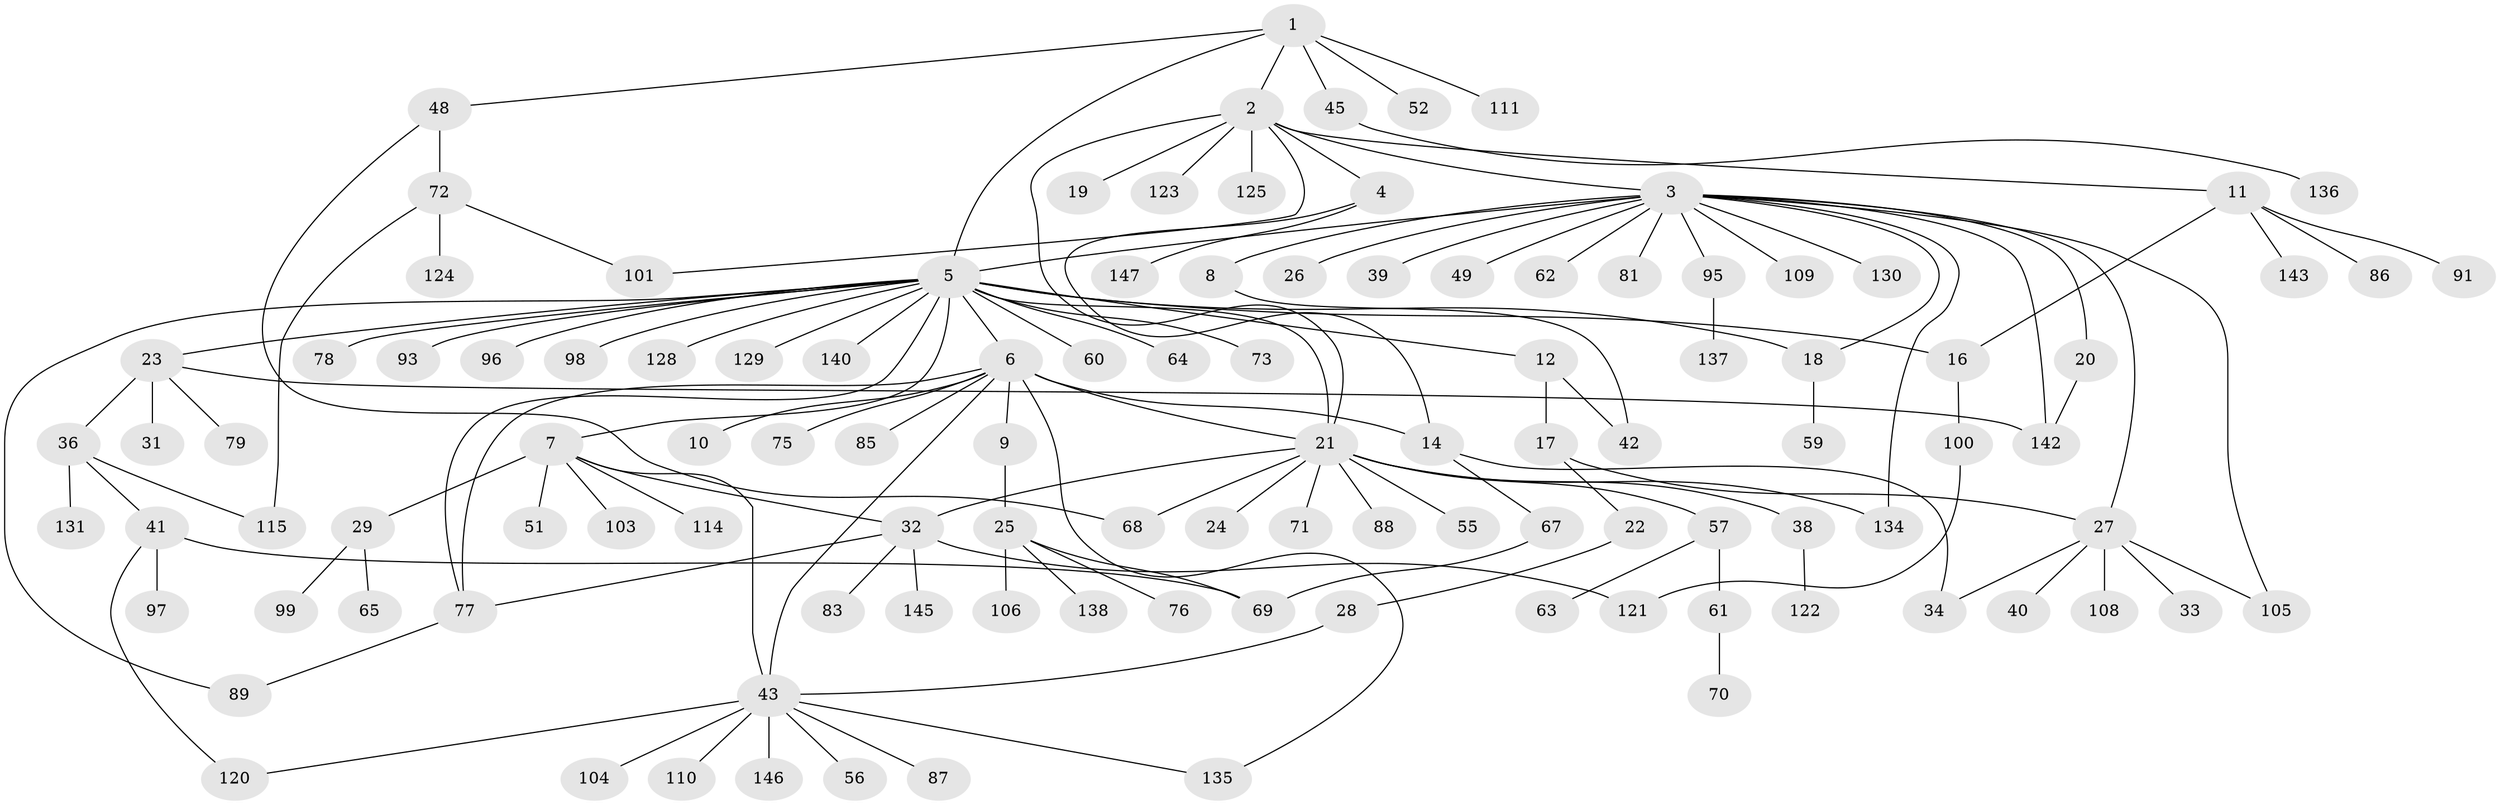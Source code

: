 // original degree distribution, {7: 0.013513513513513514, 10: 0.013513513513513514, 17: 0.006756756756756757, 4: 0.033783783783783786, 23: 0.006756756756756757, 11: 0.006756756756756757, 5: 0.060810810810810814, 3: 0.11486486486486487, 2: 0.16216216216216217, 1: 0.5608108108108109, 6: 0.013513513513513514, 8: 0.006756756756756757}
// Generated by graph-tools (version 1.1) at 2025/11/02/27/25 16:11:09]
// undirected, 112 vertices, 138 edges
graph export_dot {
graph [start="1"]
  node [color=gray90,style=filled];
  1 [super="+37"];
  2 [super="+50"];
  3 [super="+35"];
  4 [super="+113"];
  5 [super="+47"];
  6 [super="+13"];
  7 [super="+15"];
  8;
  9;
  10;
  11 [super="+80"];
  12;
  14 [super="+126"];
  16 [super="+53"];
  17;
  18;
  19;
  20 [super="+119"];
  21 [super="+66"];
  22;
  23 [super="+74"];
  24;
  25 [super="+90"];
  26;
  27 [super="+92"];
  28 [super="+46"];
  29 [super="+30"];
  31;
  32 [super="+82"];
  33;
  34;
  36 [super="+58"];
  38;
  39;
  40;
  41 [super="+54"];
  42;
  43 [super="+44"];
  45 [super="+116"];
  48 [super="+117"];
  49;
  51;
  52;
  55;
  56;
  57;
  59;
  60 [super="+141"];
  61;
  62;
  63;
  64;
  65;
  67;
  68 [super="+133"];
  69 [super="+84"];
  70;
  71;
  72 [super="+102"];
  73;
  75 [super="+132"];
  76;
  77 [super="+94"];
  78;
  79;
  81;
  83;
  85;
  86;
  87;
  88;
  89 [super="+107"];
  91;
  93;
  95;
  96;
  97;
  98;
  99;
  100;
  101 [super="+112"];
  103 [super="+118"];
  104;
  105;
  106;
  108;
  109;
  110;
  111;
  114;
  115 [super="+127"];
  120 [super="+148"];
  121 [super="+139"];
  122;
  123;
  124;
  125;
  128;
  129;
  130;
  131;
  134 [super="+144"];
  135;
  136;
  137;
  138;
  140;
  142;
  143;
  145;
  146;
  147;
  1 -- 2;
  1 -- 5;
  1 -- 45;
  1 -- 48;
  1 -- 52;
  1 -- 111;
  2 -- 3;
  2 -- 4;
  2 -- 11;
  2 -- 19;
  2 -- 21;
  2 -- 101;
  2 -- 123;
  2 -- 125;
  3 -- 5;
  3 -- 8 [weight=2];
  3 -- 18;
  3 -- 20;
  3 -- 26;
  3 -- 27;
  3 -- 39;
  3 -- 49;
  3 -- 62;
  3 -- 95;
  3 -- 105;
  3 -- 109;
  3 -- 130;
  3 -- 134;
  3 -- 142;
  3 -- 81;
  4 -- 14;
  4 -- 147;
  5 -- 6;
  5 -- 7;
  5 -- 12;
  5 -- 16;
  5 -- 18;
  5 -- 21 [weight=2];
  5 -- 23;
  5 -- 60;
  5 -- 64;
  5 -- 73;
  5 -- 77;
  5 -- 78;
  5 -- 93;
  5 -- 96;
  5 -- 98;
  5 -- 128;
  5 -- 129;
  5 -- 140;
  5 -- 89;
  6 -- 9;
  6 -- 10;
  6 -- 14;
  6 -- 21;
  6 -- 75;
  6 -- 77;
  6 -- 85;
  6 -- 135;
  6 -- 43;
  7 -- 32;
  7 -- 103;
  7 -- 43;
  7 -- 114;
  7 -- 51;
  7 -- 29;
  8 -- 42;
  9 -- 25;
  11 -- 16;
  11 -- 86;
  11 -- 91;
  11 -- 143;
  12 -- 17;
  12 -- 42;
  14 -- 34;
  14 -- 67;
  16 -- 100;
  17 -- 22;
  17 -- 27;
  18 -- 59;
  20 -- 142;
  21 -- 24;
  21 -- 38;
  21 -- 55;
  21 -- 57;
  21 -- 88;
  21 -- 134;
  21 -- 71;
  21 -- 32;
  21 -- 68;
  22 -- 28;
  23 -- 31;
  23 -- 36;
  23 -- 79;
  23 -- 142;
  25 -- 76;
  25 -- 106;
  25 -- 138;
  25 -- 69;
  27 -- 33;
  27 -- 34;
  27 -- 40;
  27 -- 105;
  27 -- 108;
  28 -- 43;
  29 -- 65;
  29 -- 99;
  32 -- 77;
  32 -- 121;
  32 -- 145;
  32 -- 83;
  36 -- 41;
  36 -- 115;
  36 -- 131;
  38 -- 122;
  41 -- 97;
  41 -- 69;
  41 -- 120;
  43 -- 56;
  43 -- 87;
  43 -- 110;
  43 -- 120;
  43 -- 135;
  43 -- 146;
  43 -- 104;
  45 -- 136;
  48 -- 68;
  48 -- 72;
  57 -- 61;
  57 -- 63;
  61 -- 70;
  67 -- 69;
  72 -- 115;
  72 -- 124;
  72 -- 101;
  77 -- 89;
  95 -- 137;
  100 -- 121;
}
